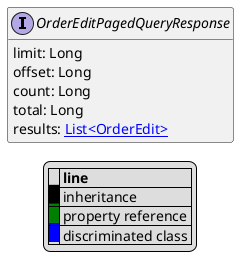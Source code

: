 @startuml

hide empty fields
hide empty methods
legend
|= |= line |
|<back:black>   </back>| inheritance |
|<back:green>   </back>| property reference |
|<back:blue>   </back>| discriminated class |
endlegend
interface OrderEditPagedQueryResponse [[OrderEditPagedQueryResponse.svg]]  {
    limit: Long
    offset: Long
    count: Long
    total: Long
    results: [[OrderEdit.svg List<OrderEdit>]]
}






@enduml

